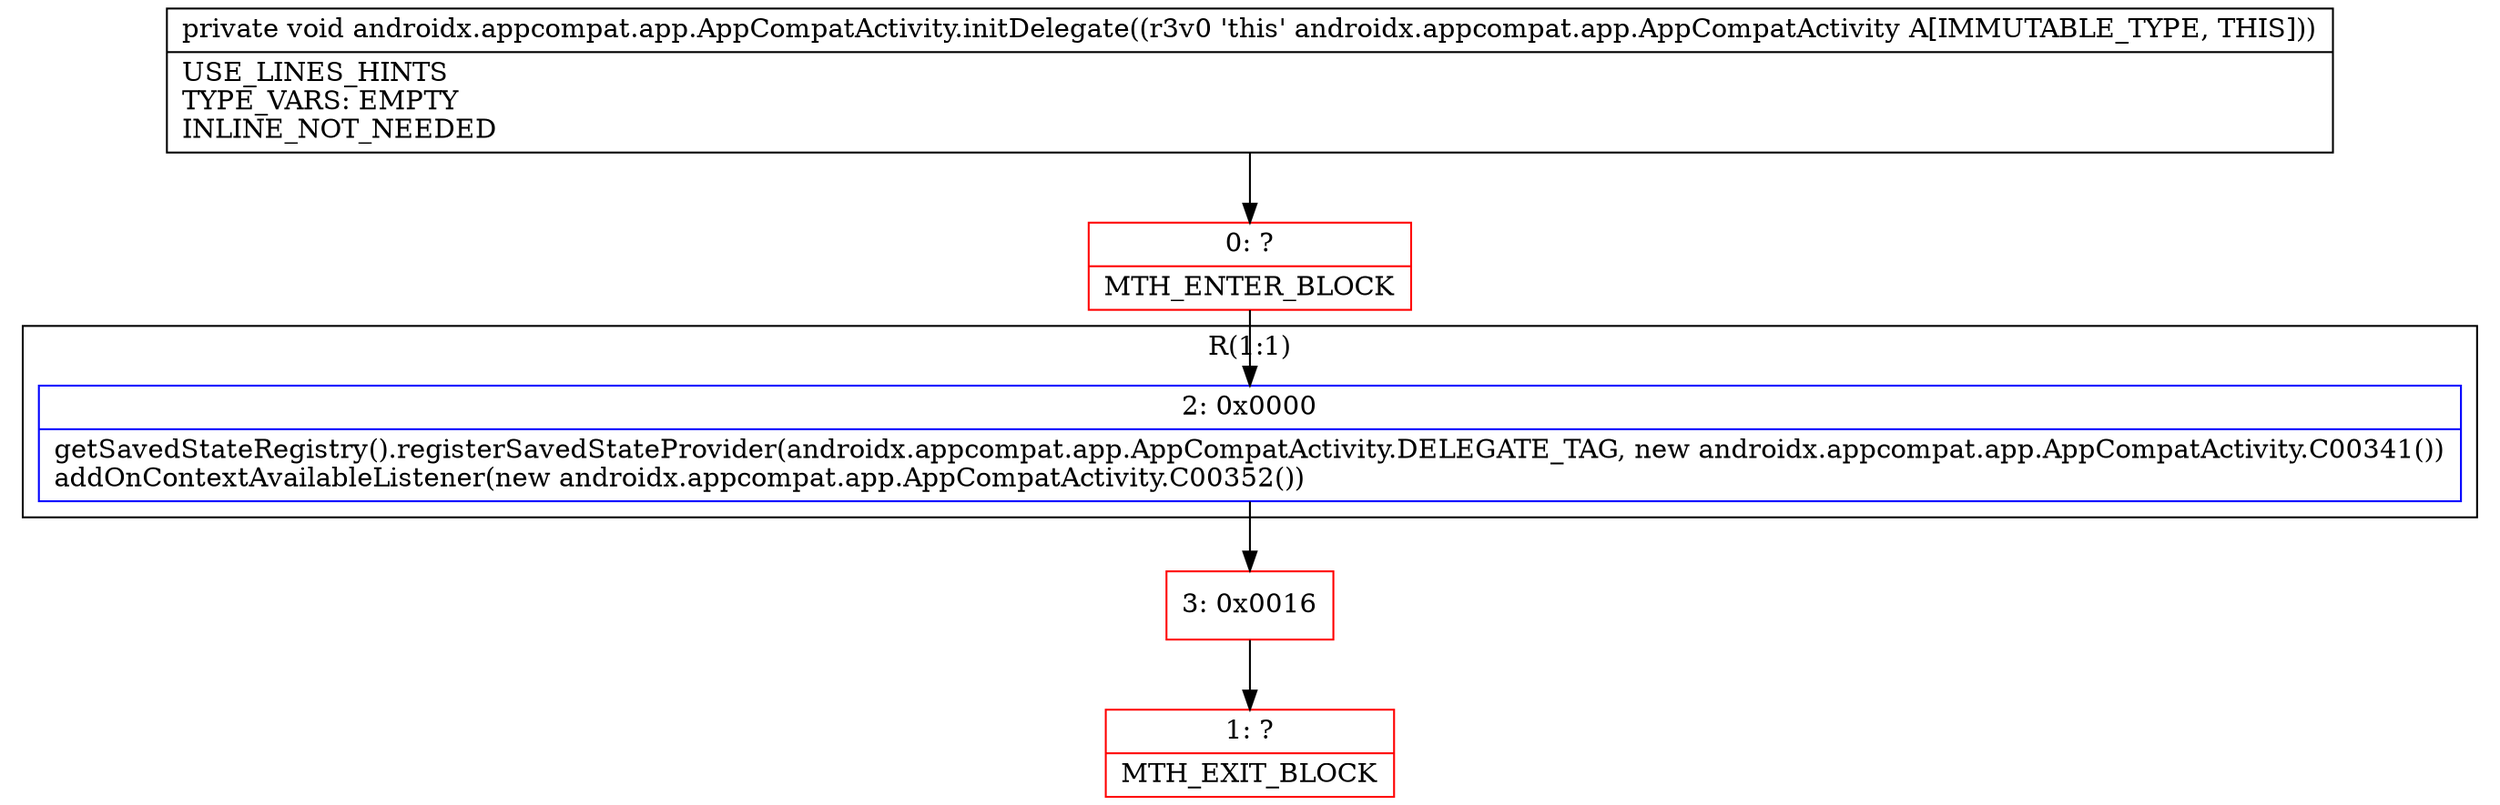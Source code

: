 digraph "CFG forandroidx.appcompat.app.AppCompatActivity.initDelegate()V" {
subgraph cluster_Region_1142431224 {
label = "R(1:1)";
node [shape=record,color=blue];
Node_2 [shape=record,label="{2\:\ 0x0000|getSavedStateRegistry().registerSavedStateProvider(androidx.appcompat.app.AppCompatActivity.DELEGATE_TAG, new androidx.appcompat.app.AppCompatActivity.C00341())\laddOnContextAvailableListener(new androidx.appcompat.app.AppCompatActivity.C00352())\l}"];
}
Node_0 [shape=record,color=red,label="{0\:\ ?|MTH_ENTER_BLOCK\l}"];
Node_3 [shape=record,color=red,label="{3\:\ 0x0016}"];
Node_1 [shape=record,color=red,label="{1\:\ ?|MTH_EXIT_BLOCK\l}"];
MethodNode[shape=record,label="{private void androidx.appcompat.app.AppCompatActivity.initDelegate((r3v0 'this' androidx.appcompat.app.AppCompatActivity A[IMMUTABLE_TYPE, THIS]))  | USE_LINES_HINTS\lTYPE_VARS: EMPTY\lINLINE_NOT_NEEDED\l}"];
MethodNode -> Node_0;Node_2 -> Node_3;
Node_0 -> Node_2;
Node_3 -> Node_1;
}

